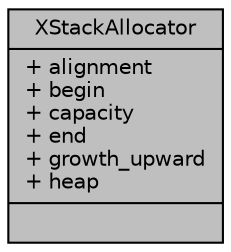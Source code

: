 digraph "XStackAllocator"
{
  edge [fontname="Helvetica",fontsize="10",labelfontname="Helvetica",labelfontsize="10"];
  node [fontname="Helvetica",fontsize="10",shape=record];
  Node1 [label="{XStackAllocator\n|+ alignment\l+ begin\l+ capacity\l+ end\l+ growth_upward\l+ heap\l|}",height=0.2,width=0.4,color="black", fillcolor="grey75", style="filled", fontcolor="black"];
}
